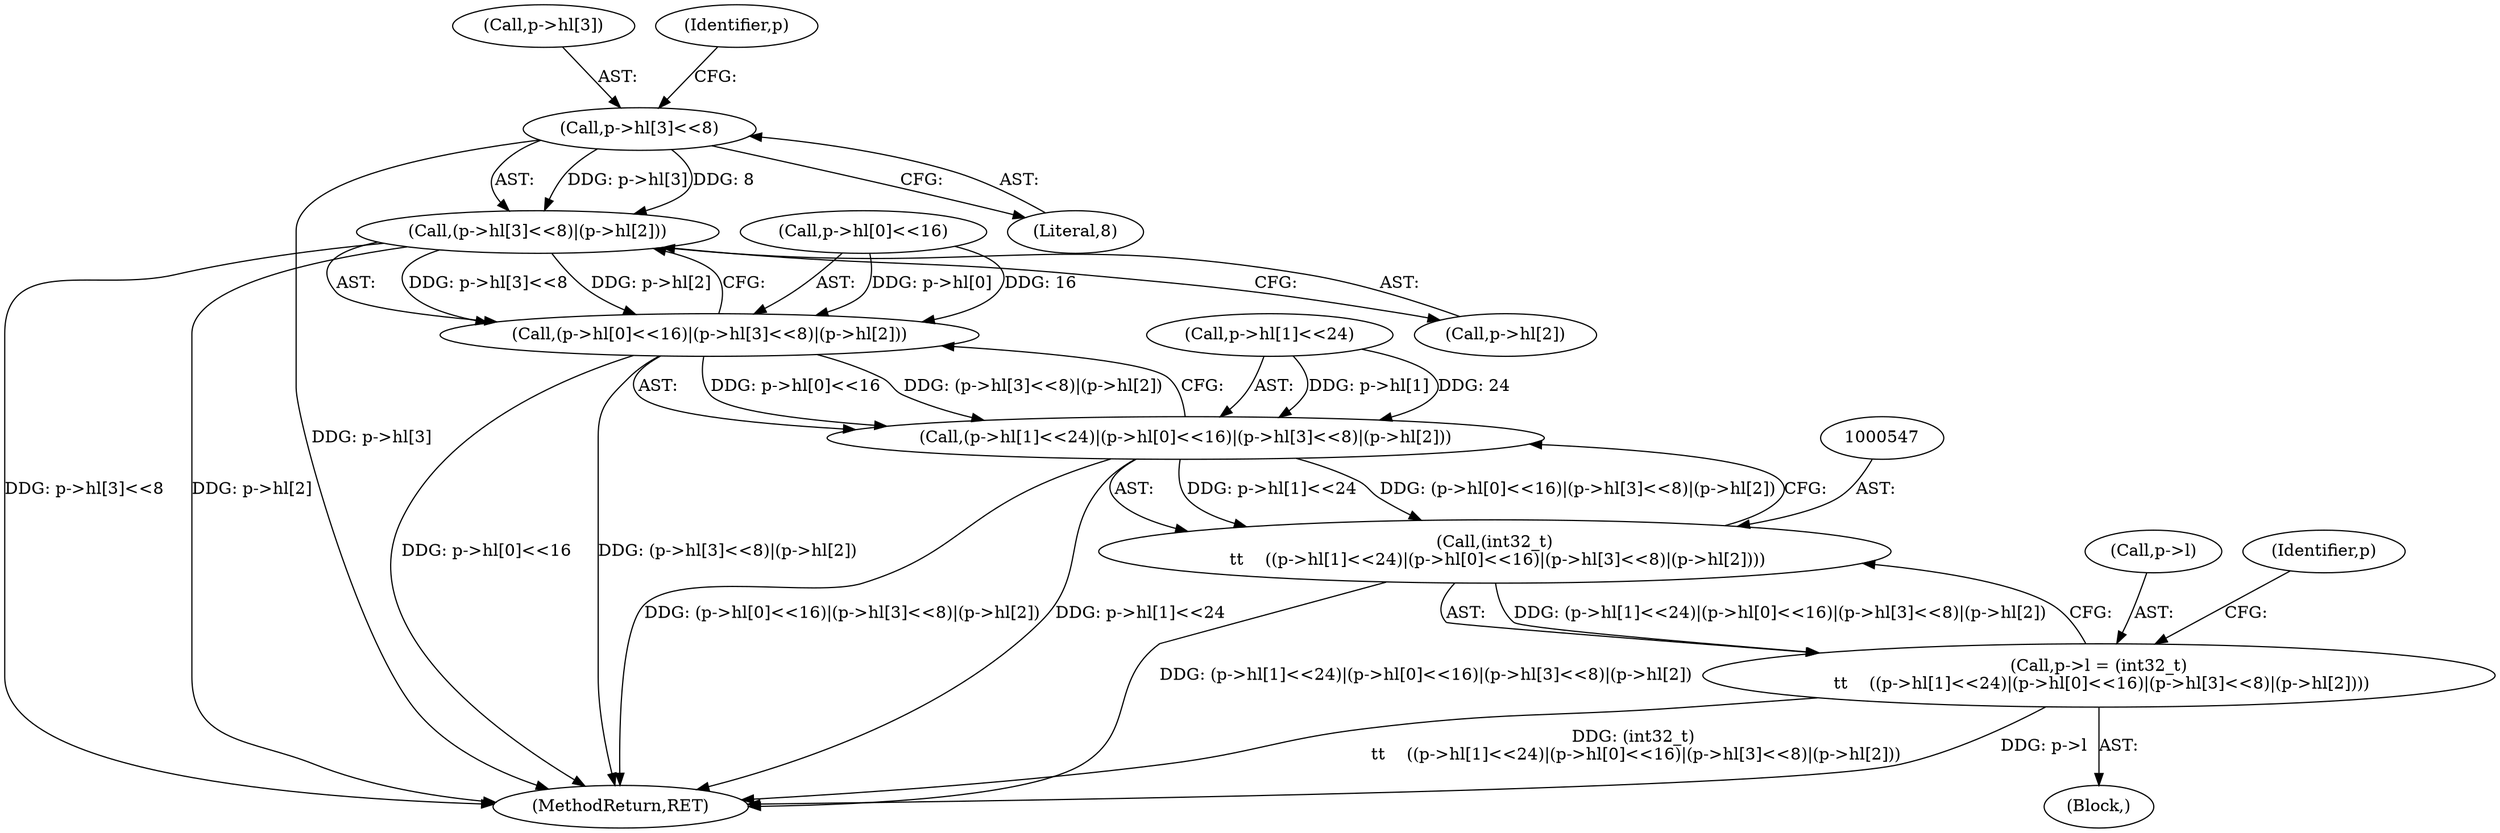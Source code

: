 digraph "0_file_4a284c89d6ef11aca34da65da7d673050a5ea320_2@array" {
"1000564" [label="(Call,(p->hl[3]<<8)|(p->hl[2]))"];
"1000565" [label="(Call,p->hl[3]<<8)"];
"1000556" [label="(Call,(p->hl[0]<<16)|(p->hl[3]<<8)|(p->hl[2]))"];
"1000548" [label="(Call,(p->hl[1]<<24)|(p->hl[0]<<16)|(p->hl[3]<<8)|(p->hl[2]))"];
"1000546" [label="(Call,(int32_t)\n \t\t    ((p->hl[1]<<24)|(p->hl[0]<<16)|(p->hl[3]<<8)|(p->hl[2])))"];
"1000542" [label="(Call,p->l = (int32_t)\n \t\t    ((p->hl[1]<<24)|(p->hl[0]<<16)|(p->hl[3]<<8)|(p->hl[2])))"];
"1000556" [label="(Call,(p->hl[0]<<16)|(p->hl[3]<<8)|(p->hl[2]))"];
"1000879" [label="(MethodReturn,RET)"];
"1000565" [label="(Call,p->hl[3]<<8)"];
"1000549" [label="(Call,p->hl[1]<<24)"];
"1000543" [label="(Call,p->l)"];
"1000572" [label="(Call,p->hl[2])"];
"1000564" [label="(Call,(p->hl[3]<<8)|(p->hl[2]))"];
"1000546" [label="(Call,(int32_t)\n \t\t    ((p->hl[1]<<24)|(p->hl[0]<<16)|(p->hl[3]<<8)|(p->hl[2])))"];
"1000566" [label="(Call,p->hl[3])"];
"1000571" [label="(Literal,8)"];
"1000542" [label="(Call,p->l = (int32_t)\n \t\t    ((p->hl[1]<<24)|(p->hl[0]<<16)|(p->hl[3]<<8)|(p->hl[2])))"];
"1000578" [label="(Identifier,p)"];
"1000548" [label="(Call,(p->hl[1]<<24)|(p->hl[0]<<16)|(p->hl[3]<<8)|(p->hl[2]))"];
"1000574" [label="(Identifier,p)"];
"1000557" [label="(Call,p->hl[0]<<16)"];
"1000119" [label="(Block,)"];
"1000564" -> "1000556"  [label="AST: "];
"1000564" -> "1000572"  [label="CFG: "];
"1000565" -> "1000564"  [label="AST: "];
"1000572" -> "1000564"  [label="AST: "];
"1000556" -> "1000564"  [label="CFG: "];
"1000564" -> "1000879"  [label="DDG: p->hl[3]<<8"];
"1000564" -> "1000879"  [label="DDG: p->hl[2]"];
"1000564" -> "1000556"  [label="DDG: p->hl[3]<<8"];
"1000564" -> "1000556"  [label="DDG: p->hl[2]"];
"1000565" -> "1000564"  [label="DDG: p->hl[3]"];
"1000565" -> "1000564"  [label="DDG: 8"];
"1000565" -> "1000571"  [label="CFG: "];
"1000566" -> "1000565"  [label="AST: "];
"1000571" -> "1000565"  [label="AST: "];
"1000574" -> "1000565"  [label="CFG: "];
"1000565" -> "1000879"  [label="DDG: p->hl[3]"];
"1000556" -> "1000548"  [label="AST: "];
"1000557" -> "1000556"  [label="AST: "];
"1000548" -> "1000556"  [label="CFG: "];
"1000556" -> "1000879"  [label="DDG: p->hl[0]<<16"];
"1000556" -> "1000879"  [label="DDG: (p->hl[3]<<8)|(p->hl[2])"];
"1000556" -> "1000548"  [label="DDG: p->hl[0]<<16"];
"1000556" -> "1000548"  [label="DDG: (p->hl[3]<<8)|(p->hl[2])"];
"1000557" -> "1000556"  [label="DDG: p->hl[0]"];
"1000557" -> "1000556"  [label="DDG: 16"];
"1000548" -> "1000546"  [label="AST: "];
"1000549" -> "1000548"  [label="AST: "];
"1000546" -> "1000548"  [label="CFG: "];
"1000548" -> "1000879"  [label="DDG: (p->hl[0]<<16)|(p->hl[3]<<8)|(p->hl[2])"];
"1000548" -> "1000879"  [label="DDG: p->hl[1]<<24"];
"1000548" -> "1000546"  [label="DDG: p->hl[1]<<24"];
"1000548" -> "1000546"  [label="DDG: (p->hl[0]<<16)|(p->hl[3]<<8)|(p->hl[2])"];
"1000549" -> "1000548"  [label="DDG: p->hl[1]"];
"1000549" -> "1000548"  [label="DDG: 24"];
"1000546" -> "1000542"  [label="AST: "];
"1000547" -> "1000546"  [label="AST: "];
"1000542" -> "1000546"  [label="CFG: "];
"1000546" -> "1000879"  [label="DDG: (p->hl[1]<<24)|(p->hl[0]<<16)|(p->hl[3]<<8)|(p->hl[2])"];
"1000546" -> "1000542"  [label="DDG: (p->hl[1]<<24)|(p->hl[0]<<16)|(p->hl[3]<<8)|(p->hl[2])"];
"1000542" -> "1000119"  [label="AST: "];
"1000543" -> "1000542"  [label="AST: "];
"1000578" -> "1000542"  [label="CFG: "];
"1000542" -> "1000879"  [label="DDG: (int32_t)\n \t\t    ((p->hl[1]<<24)|(p->hl[0]<<16)|(p->hl[3]<<8)|(p->hl[2]))"];
"1000542" -> "1000879"  [label="DDG: p->l"];
}
